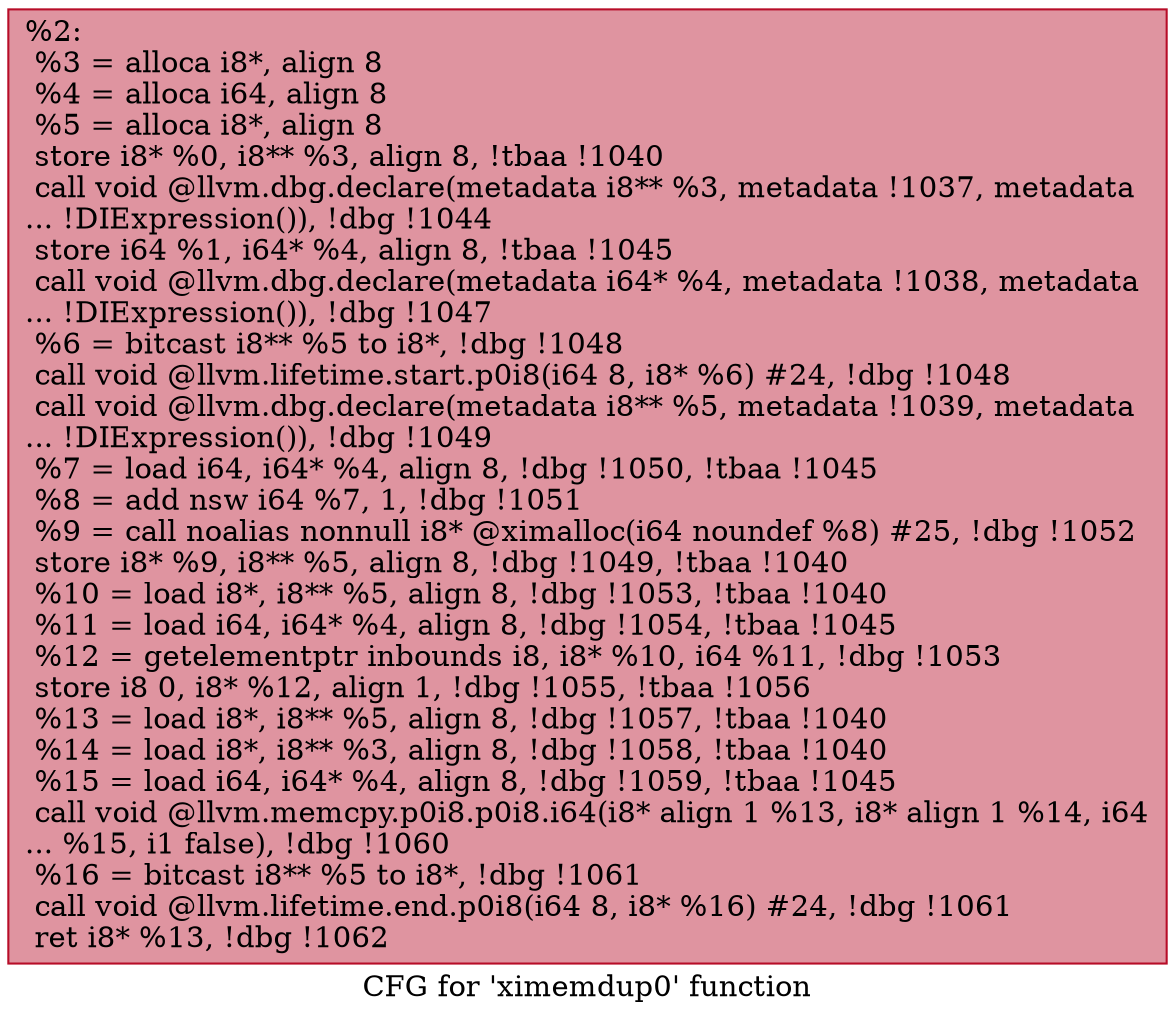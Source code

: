 digraph "CFG for 'ximemdup0' function" {
	label="CFG for 'ximemdup0' function";

	Node0xdc3970 [shape=record,color="#b70d28ff", style=filled, fillcolor="#b70d2870",label="{%2:\l  %3 = alloca i8*, align 8\l  %4 = alloca i64, align 8\l  %5 = alloca i8*, align 8\l  store i8* %0, i8** %3, align 8, !tbaa !1040\l  call void @llvm.dbg.declare(metadata i8** %3, metadata !1037, metadata\l... !DIExpression()), !dbg !1044\l  store i64 %1, i64* %4, align 8, !tbaa !1045\l  call void @llvm.dbg.declare(metadata i64* %4, metadata !1038, metadata\l... !DIExpression()), !dbg !1047\l  %6 = bitcast i8** %5 to i8*, !dbg !1048\l  call void @llvm.lifetime.start.p0i8(i64 8, i8* %6) #24, !dbg !1048\l  call void @llvm.dbg.declare(metadata i8** %5, metadata !1039, metadata\l... !DIExpression()), !dbg !1049\l  %7 = load i64, i64* %4, align 8, !dbg !1050, !tbaa !1045\l  %8 = add nsw i64 %7, 1, !dbg !1051\l  %9 = call noalias nonnull i8* @ximalloc(i64 noundef %8) #25, !dbg !1052\l  store i8* %9, i8** %5, align 8, !dbg !1049, !tbaa !1040\l  %10 = load i8*, i8** %5, align 8, !dbg !1053, !tbaa !1040\l  %11 = load i64, i64* %4, align 8, !dbg !1054, !tbaa !1045\l  %12 = getelementptr inbounds i8, i8* %10, i64 %11, !dbg !1053\l  store i8 0, i8* %12, align 1, !dbg !1055, !tbaa !1056\l  %13 = load i8*, i8** %5, align 8, !dbg !1057, !tbaa !1040\l  %14 = load i8*, i8** %3, align 8, !dbg !1058, !tbaa !1040\l  %15 = load i64, i64* %4, align 8, !dbg !1059, !tbaa !1045\l  call void @llvm.memcpy.p0i8.p0i8.i64(i8* align 1 %13, i8* align 1 %14, i64\l... %15, i1 false), !dbg !1060\l  %16 = bitcast i8** %5 to i8*, !dbg !1061\l  call void @llvm.lifetime.end.p0i8(i64 8, i8* %16) #24, !dbg !1061\l  ret i8* %13, !dbg !1062\l}"];
}
